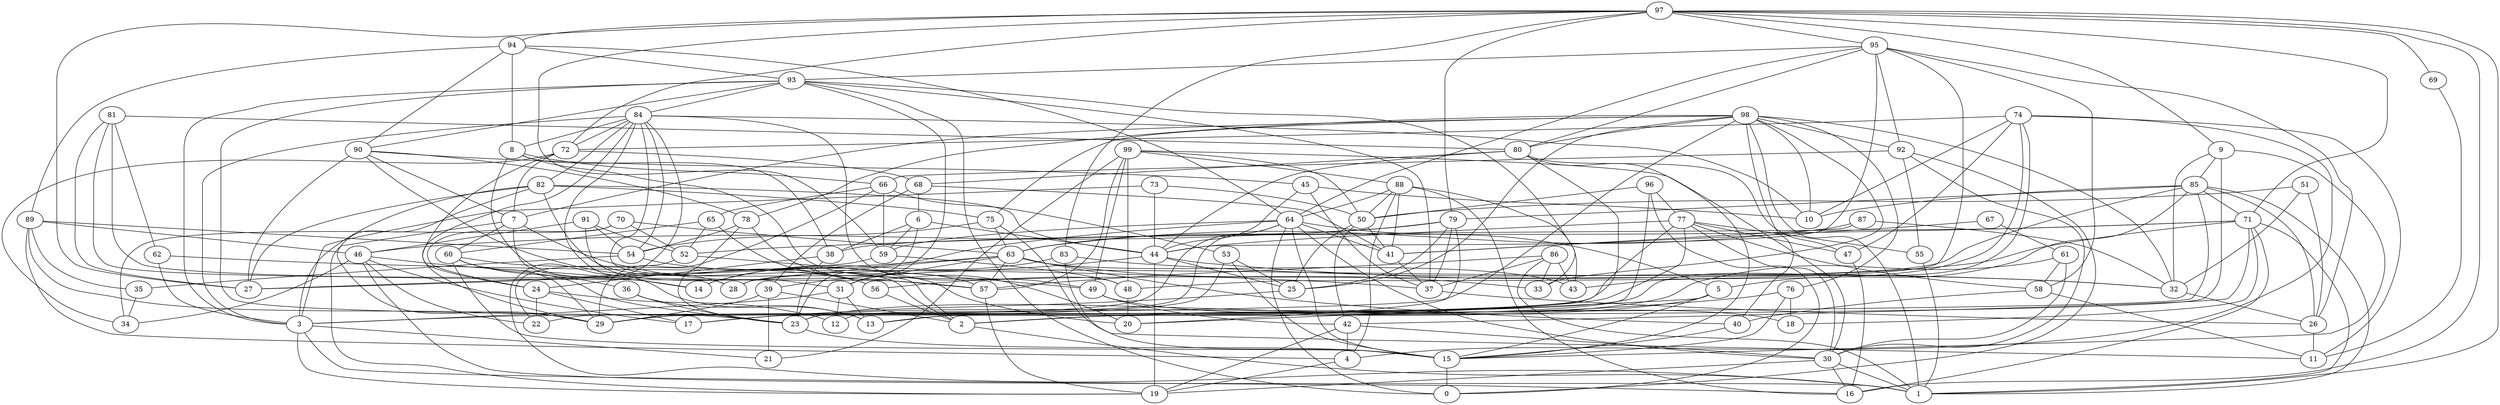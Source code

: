 digraph GG_graph {

subgraph G_graph {
edge [color = black]
"73" -> "3" [dir = none]
"73" -> "50" [dir = none]
"99" -> "21" [dir = none]
"99" -> "30" [dir = none]
"99" -> "50" [dir = none]
"99" -> "49" [dir = none]
"77" -> "58" [dir = none]
"77" -> "47" [dir = none]
"77" -> "55" [dir = none]
"77" -> "29" [dir = none]
"77" -> "22" [dir = none]
"77" -> "44" [dir = none]
"42" -> "19" [dir = none]
"42" -> "30" [dir = none]
"79" -> "63" [dir = none]
"61" -> "58" [dir = none]
"61" -> "23" [dir = none]
"61" -> "30" [dir = none]
"63" -> "43" [dir = none]
"63" -> "57" [dir = none]
"63" -> "33" [dir = none]
"63" -> "28" [dir = none]
"63" -> "27" [dir = none]
"63" -> "31" [dir = none]
"63" -> "40" [dir = none]
"94" -> "8" [dir = none]
"94" -> "89" [dir = none]
"97" -> "69" [dir = none]
"97" -> "72" [dir = none]
"97" -> "59" [dir = none]
"97" -> "95" [dir = none]
"97" -> "79" [dir = none]
"97" -> "94" [dir = none]
"97" -> "27" [dir = none]
"65" -> "60" [dir = none]
"7" -> "57" [dir = none]
"7" -> "14" [dir = none]
"7" -> "60" [dir = none]
"7" -> "19" [dir = none]
"90" -> "56" [dir = none]
"90" -> "78" [dir = none]
"90" -> "7" [dir = none]
"49" -> "18" [dir = none]
"98" -> "78" [dir = none]
"98" -> "40" [dir = none]
"98" -> "92" [dir = none]
"98" -> "3" [dir = none]
"98" -> "1" [dir = none]
"98" -> "33" [dir = none]
"98" -> "7" [dir = none]
"98" -> "80" [dir = none]
"50" -> "25" [dir = none]
"50" -> "41" [dir = none]
"50" -> "42" [dir = none]
"67" -> "41" [dir = none]
"67" -> "61" [dir = none]
"59" -> "27" [dir = none]
"6" -> "23" [dir = none]
"6" -> "44" [dir = none]
"6" -> "59" [dir = none]
"88" -> "16" [dir = none]
"88" -> "64" [dir = none]
"88" -> "50" [dir = none]
"92" -> "55" [dir = none]
"92" -> "30" [dir = none]
"92" -> "66" [dir = none]
"24" -> "17" [dir = none]
"66" -> "65" [dir = none]
"66" -> "29" [dir = none]
"70" -> "34" [dir = none]
"70" -> "52" [dir = none]
"70" -> "63" [dir = none]
"70" -> "24" [dir = none]
"52" -> "22" [dir = none]
"52" -> "49" [dir = none]
"91" -> "46" [dir = none]
"91" -> "54" [dir = none]
"91" -> "52" [dir = none]
"25" -> "17" [dir = none]
"68" -> "39" [dir = none]
"68" -> "6" [dir = none]
"55" -> "1" [dir = none]
"62" -> "3" [dir = none]
"62" -> "37" [dir = none]
"3" -> "19" [dir = none]
"3" -> "21" [dir = none]
"15" -> "0" [dir = none]
"35" -> "34" [dir = none]
"8" -> "38" [dir = none]
"8" -> "66" [dir = none]
"8" -> "49" [dir = none]
"8" -> "28" [dir = none]
"83" -> "15" [dir = none]
"83" -> "14" [dir = none]
"41" -> "37" [dir = none]
"78" -> "20" [dir = none]
"78" -> "54" [dir = none]
"36" -> "23" [dir = none]
"36" -> "13" [dir = none]
"80" -> "47" [dir = none]
"80" -> "17" [dir = none]
"80" -> "44" [dir = none]
"80" -> "68" [dir = none]
"58" -> "11" [dir = none]
"58" -> "40" [dir = none]
"30" -> "16" [dir = none]
"84" -> "10" [dir = none]
"84" -> "48" [dir = none]
"84" -> "2" [dir = none]
"84" -> "8" [dir = none]
"84" -> "1" [dir = none]
"84" -> "3" [dir = none]
"84" -> "13" [dir = none]
"84" -> "82" [dir = none]
"84" -> "54" [dir = none]
"84" -> "72" [dir = none]
"89" -> "46" [dir = none]
"89" -> "54" [dir = none]
"89" -> "35" [dir = none]
"89" -> "4" [dir = none]
"82" -> "44" [dir = none]
"82" -> "2" [dir = none]
"82" -> "75" [dir = none]
"54" -> "35" [dir = none]
"54" -> "20" [dir = none]
"93" -> "0" [dir = none]
"93" -> "37" [dir = none]
"93" -> "84" [dir = none]
"93" -> "23" [dir = none]
"93" -> "3" [dir = none]
"93" -> "31" [dir = none]
"9" -> "2" [dir = none]
"9" -> "15" [dir = none]
"23" -> "15" [dir = none]
"26" -> "11" [dir = none]
"85" -> "26" [dir = none]
"85" -> "71" [dir = none]
"85" -> "5" [dir = none]
"85" -> "10" [dir = none]
"75" -> "11" [dir = none]
"75" -> "63" [dir = none]
"72" -> "24" [dir = none]
"53" -> "15" [dir = none]
"53" -> "13" [dir = none]
"53" -> "25" [dir = none]
"64" -> "59" [dir = none]
"64" -> "30" [dir = none]
"64" -> "14" [dir = none]
"64" -> "29" [dir = none]
"64" -> "15" [dir = none]
"64" -> "12" [dir = none]
"4" -> "19" [dir = none]
"87" -> "63" [dir = none]
"87" -> "41" [dir = none]
"86" -> "57" [dir = none]
"86" -> "1" [dir = none]
"86" -> "37" [dir = none]
"86" -> "43" [dir = none]
"32" -> "26" [dir = none]
"51" -> "26" [dir = none]
"51" -> "50" [dir = none]
"51" -> "32" [dir = none]
"74" -> "43" [dir = none]
"74" -> "10" [dir = none]
"44" -> "19" [dir = none]
"44" -> "39" [dir = none]
"57" -> "19" [dir = none]
"45" -> "44" [dir = none]
"45" -> "10" [dir = none]
"31" -> "12" [dir = none]
"31" -> "13" [dir = none]
"81" -> "80" [dir = none]
"81" -> "27" [dir = none]
"81" -> "62" [dir = none]
"69" -> "11" [dir = none]
"95" -> "44" [dir = none]
"95" -> "92" [dir = none]
"95" -> "58" [dir = none]
"95" -> "93" [dir = none]
"95" -> "26" [dir = none]
"95" -> "48" [dir = none]
"76" -> "2" [dir = none]
"76" -> "18" [dir = none]
"71" -> "16" [dir = none]
"71" -> "42" [dir = none]
"71" -> "52" [dir = none]
"71" -> "56" [dir = none]
"71" -> "38" [dir = none]
"71" -> "18" [dir = none]
"60" -> "29" [dir = none]
"60" -> "36" [dir = none]
"47" -> "16" [dir = none]
"96" -> "50" [dir = none]
"96" -> "77" [dir = none]
"5" -> "15" [dir = none]
"5" -> "2" [dir = none]
"46" -> "17" [dir = none]
"46" -> "14" [dir = none]
"49" -> "42" [dir = none]
"9" -> "32" [dir = none]
"65" -> "57" [dir = none]
"85" -> "79" [dir = none]
"66" -> "53" [dir = none]
"83" -> "32" [dir = none]
"90" -> "27" [dir = none]
"24" -> "12" [dir = none]
"39" -> "2" [dir = none]
"81" -> "57" [dir = none]
"64" -> "0" [dir = none]
"79" -> "20" [dir = none]
"92" -> "0" [dir = none]
"39" -> "21" [dir = none]
"90" -> "45" [dir = none]
"93" -> "33" [dir = none]
"46" -> "1" [dir = none]
"44" -> "32" [dir = none]
"80" -> "15" [dir = none]
"46" -> "22" [dir = none]
"88" -> "4" [dir = none]
"5" -> "20" [dir = none]
"85" -> "29" [dir = none]
"97" -> "83" [dir = none]
"96" -> "13" [dir = none]
"97" -> "9" [dir = none]
"94" -> "93" [dir = none]
"48" -> "20" [dir = none]
"37" -> "26" [dir = none]
"44" -> "25" [dir = none]
"60" -> "15" [dir = none]
"73" -> "44" [dir = none]
"97" -> "16" [dir = none]
"3" -> "16" [dir = none]
"91" -> "31" [dir = none]
"72" -> "7" [dir = none]
"96" -> "0" [dir = none]
"98" -> "75" [dir = none]
"81" -> "28" [dir = none]
"99" -> "57" [dir = none]
"45" -> "37" [dir = none]
"65" -> "52" [dir = none]
"97" -> "71" [dir = none]
"38" -> "24" [dir = none]
"59" -> "48" [dir = none]
"85" -> "28" [dir = none]
"24" -> "22" [dir = none]
"82" -> "29" [dir = none]
"98" -> "76" [dir = none]
"86" -> "33" [dir = none]
"95" -> "64" [dir = none]
"66" -> "59" [dir = none]
"60" -> "23" [dir = none]
"72" -> "68" [dir = none]
"38" -> "23" [dir = none]
"76" -> "15" [dir = none]
"78" -> "23" [dir = none]
"87" -> "32" [dir = none]
"79" -> "37" [dir = none]
"64" -> "41" [dir = none]
"94" -> "90" [dir = none]
"94" -> "64" [dir = none]
"60" -> "56" [dir = none]
"98" -> "25" [dir = none]
"98" -> "10" [dir = none]
"82" -> "27" [dir = none]
"89" -> "29" [dir = none]
"46" -> "34" [dir = none]
"75" -> "54" [dir = none]
"95" -> "80" [dir = none]
"88" -> "43" [dir = none]
"74" -> "23" [dir = none]
"71" -> "1" [dir = none]
"93" -> "90" [dir = none]
"98" -> "32" [dir = none]
"99" -> "48" [dir = none]
"79" -> "46" [dir = none]
"88" -> "41" [dir = none]
"74" -> "4" [dir = none]
"85" -> "1" [dir = none]
"79" -> "25" [dir = none]
"42" -> "4" [dir = none]
"99" -> "88" [dir = none]
"56" -> "2" [dir = none]
"9" -> "85" [dir = none]
"97" -> "1" [dir = none]
"30" -> "19" [dir = none]
"6" -> "38" [dir = none]
"77" -> "30" [dir = none]
"82" -> "3" [dir = none]
"30" -> "1" [dir = none]
"39" -> "29" [dir = none]
"74" -> "11" [dir = none]
"74" -> "72" [dir = none]
"72" -> "34" [dir = none]
"64" -> "5" [dir = none]
"74" -> "47" [dir = none]
"68" -> "41" [dir = none]
"31" -> "3" [dir = none]
"40" -> "15" [dir = none]
"84" -> "29" [dir = none]
"2" -> "1" [dir = none]
}

}
